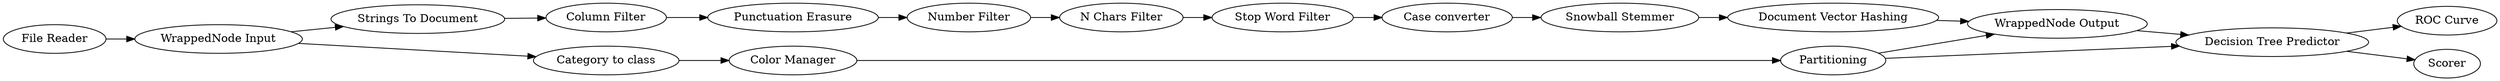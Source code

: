 digraph {
	276 -> 277
	294 -> 291
	291 -> 279
	30 -> 31
	6 -> 29
	29 -> 30
	279 -> 286
	293 -> 6
	277 -> 291
	33 -> 34
	295 -> 33
	31 -> 295
	34 -> 294
	279 -> 280
	292 -> 275
	277 -> 279
	292 -> 293
	289 -> 292
	275 -> 276
	292 [label="WrappedNode Input"]
	289 [label="File Reader"]
	275 [label="Category to class"]
	34 [label="Snowball Stemmer"]
	294 [label="Document Vector Hashing"]
	29 [label="Punctuation Erasure"]
	277 [label=Partitioning]
	31 [label="N Chars Filter"]
	280 [label=Scorer]
	293 [label="Strings To Document"]
	291 [label="WrappedNode Output"]
	286 [label="ROC Curve"]
	279 [label="Decision Tree Predictor"]
	6 [label="Column Filter"]
	276 [label="Color Manager"]
	33 [label="Case converter"]
	30 [label="Number Filter"]
	295 [label="Stop Word Filter"]
	rankdir=LR
}
